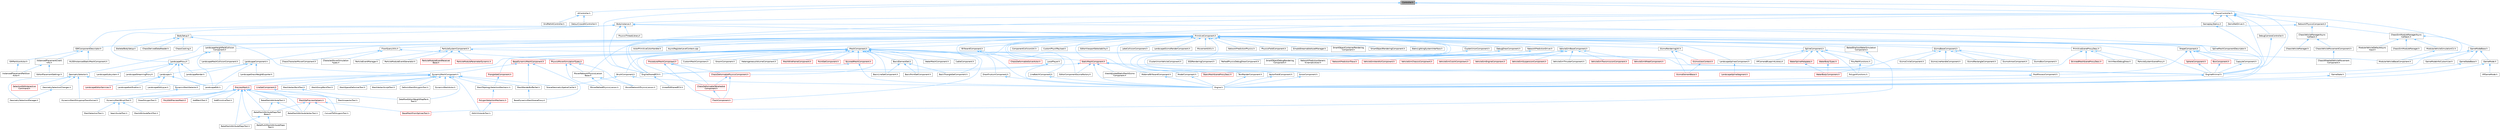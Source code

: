 digraph "Controller.h"
{
 // INTERACTIVE_SVG=YES
 // LATEX_PDF_SIZE
  bgcolor="transparent";
  edge [fontname=Helvetica,fontsize=10,labelfontname=Helvetica,labelfontsize=10];
  node [fontname=Helvetica,fontsize=10,shape=box,height=0.2,width=0.4];
  Node1 [id="Node000001",label="Controller.h",height=0.2,width=0.4,color="gray40", fillcolor="grey60", style="filled", fontcolor="black",tooltip=" "];
  Node1 -> Node2 [id="edge1_Node000001_Node000002",dir="back",color="steelblue1",style="solid",tooltip=" "];
  Node2 [id="Node000002",label="AIController.h",height=0.2,width=0.4,color="grey40", fillcolor="white", style="filled",URL="$d7/dd8/AIController_8h.html",tooltip=" "];
  Node2 -> Node3 [id="edge2_Node000002_Node000003",dir="back",color="steelblue1",style="solid",tooltip=" "];
  Node3 [id="Node000003",label="DetourCrowdAIController.h",height=0.2,width=0.4,color="grey40", fillcolor="white", style="filled",URL="$d0/d1e/DetourCrowdAIController_8h.html",tooltip=" "];
  Node2 -> Node4 [id="edge3_Node000002_Node000004",dir="back",color="steelblue1",style="solid",tooltip=" "];
  Node4 [id="Node000004",label="GridPathAIController.h",height=0.2,width=0.4,color="grey40", fillcolor="white", style="filled",URL="$d9/daa/GridPathAIController_8h.html",tooltip=" "];
  Node1 -> Node5 [id="edge4_Node000001_Node000005",dir="back",color="steelblue1",style="solid",tooltip=" "];
  Node5 [id="Node000005",label="EngineMinimal.h",height=0.2,width=0.4,color="grey40", fillcolor="white", style="filled",URL="$d0/d2c/EngineMinimal_8h.html",tooltip=" "];
  Node5 -> Node6 [id="edge5_Node000005_Node000006",dir="back",color="steelblue1",style="solid",tooltip=" "];
  Node6 [id="Node000006",label="Engine.h",height=0.2,width=0.4,color="grey40", fillcolor="white", style="filled",URL="$d1/d34/Public_2Engine_8h.html",tooltip=" "];
  Node1 -> Node7 [id="edge6_Node000001_Node000007",dir="back",color="steelblue1",style="solid",tooltip=" "];
  Node7 [id="Node000007",label="EngineSharedPCH.h",height=0.2,width=0.4,color="grey40", fillcolor="white", style="filled",URL="$dc/dbb/EngineSharedPCH_8h.html",tooltip=" "];
  Node7 -> Node8 [id="edge7_Node000007_Node000008",dir="back",color="steelblue1",style="solid",tooltip=" "];
  Node8 [id="Node000008",label="UnrealEdSharedPCH.h",height=0.2,width=0.4,color="grey40", fillcolor="white", style="filled",URL="$d1/de6/UnrealEdSharedPCH_8h.html",tooltip=" "];
  Node1 -> Node9 [id="edge8_Node000001_Node000009",dir="back",color="steelblue1",style="solid",tooltip=" "];
  Node9 [id="Node000009",label="PlayerController.h",height=0.2,width=0.4,color="grey40", fillcolor="white", style="filled",URL="$db/db4/PlayerController_8h.html",tooltip=" "];
  Node9 -> Node10 [id="edge9_Node000009_Node000010",dir="back",color="steelblue1",style="solid",tooltip=" "];
  Node10 [id="Node000010",label="BodyInstance.h",height=0.2,width=0.4,color="grey40", fillcolor="white", style="filled",URL="$d3/d42/BodyInstance_8h.html",tooltip=" "];
  Node10 -> Node11 [id="edge10_Node000010_Node000011",dir="back",color="steelblue1",style="solid",tooltip=" "];
  Node11 [id="Node000011",label="BodySetup.h",height=0.2,width=0.4,color="grey40", fillcolor="white", style="filled",URL="$d8/d7b/BodySetup_8h.html",tooltip=" "];
  Node11 -> Node12 [id="edge11_Node000011_Node000012",dir="back",color="steelblue1",style="solid",tooltip=" "];
  Node12 [id="Node000012",label="ChaosCooking.h",height=0.2,width=0.4,color="grey40", fillcolor="white", style="filled",URL="$de/d88/ChaosCooking_8h.html",tooltip=" "];
  Node11 -> Node13 [id="edge12_Node000011_Node000013",dir="back",color="steelblue1",style="solid",tooltip=" "];
  Node13 [id="Node000013",label="ChaosDerivedDataReader.h",height=0.2,width=0.4,color="grey40", fillcolor="white", style="filled",URL="$de/d70/ChaosDerivedDataReader_8h.html",tooltip=" "];
  Node11 -> Node14 [id="edge13_Node000011_Node000014",dir="back",color="steelblue1",style="solid",tooltip=" "];
  Node14 [id="Node000014",label="DynamicMeshComponent.h",height=0.2,width=0.4,color="grey40", fillcolor="white", style="filled",URL="$d8/d66/DynamicMeshComponent_8h.html",tooltip=" "];
  Node14 -> Node15 [id="edge14_Node000014_Node000015",dir="back",color="steelblue1",style="solid",tooltip=" "];
  Node15 [id="Node000015",label="DataflowEditorWeightMapPaint\lTool.h",height=0.2,width=0.4,color="grey40", fillcolor="white", style="filled",URL="$db/d46/DataflowEditorWeightMapPaintTool_8h.html",tooltip=" "];
  Node14 -> Node16 [id="edge15_Node000014_Node000016",dir="back",color="steelblue1",style="solid",tooltip=" "];
  Node16 [id="Node000016",label="DeformMeshPolygonsTool.h",height=0.2,width=0.4,color="grey40", fillcolor="white", style="filled",URL="$db/d72/DeformMeshPolygonsTool_8h.html",tooltip=" "];
  Node14 -> Node17 [id="edge16_Node000014_Node000017",dir="back",color="steelblue1",style="solid",tooltip=" "];
  Node17 [id="Node000017",label="DynamicMeshActor.h",height=0.2,width=0.4,color="grey40", fillcolor="white", style="filled",URL="$d1/d71/DynamicMeshActor_8h.html",tooltip=" "];
  Node14 -> Node18 [id="edge17_Node000014_Node000018",dir="back",color="steelblue1",style="solid",tooltip=" "];
  Node18 [id="Node000018",label="DynamicMeshBrushTool.h",height=0.2,width=0.4,color="grey40", fillcolor="white", style="filled",URL="$da/d04/DynamicMeshBrushTool_8h.html",tooltip=" "];
  Node18 -> Node19 [id="edge18_Node000018_Node000019",dir="back",color="steelblue1",style="solid",tooltip=" "];
  Node19 [id="Node000019",label="MeshAttributePaintTool.h",height=0.2,width=0.4,color="grey40", fillcolor="white", style="filled",URL="$d3/d29/MeshAttributePaintTool_8h.html",tooltip=" "];
  Node18 -> Node20 [id="edge19_Node000018_Node000020",dir="back",color="steelblue1",style="solid",tooltip=" "];
  Node20 [id="Node000020",label="MeshSelectionTool.h",height=0.2,width=0.4,color="grey40", fillcolor="white", style="filled",URL="$d8/d80/MeshSelectionTool_8h.html",tooltip=" "];
  Node18 -> Node21 [id="edge20_Node000018_Node000021",dir="back",color="steelblue1",style="solid",tooltip=" "];
  Node21 [id="Node000021",label="SeamSculptTool.h",height=0.2,width=0.4,color="grey40", fillcolor="white", style="filled",URL="$d1/d31/SeamSculptTool_8h.html",tooltip=" "];
  Node14 -> Node22 [id="edge21_Node000014_Node000022",dir="back",color="steelblue1",style="solid",tooltip=" "];
  Node22 [id="Node000022",label="DynamicMeshSelector.h",height=0.2,width=0.4,color="grey40", fillcolor="white", style="filled",URL="$dc/d01/DynamicMeshSelector_8h.html",tooltip=" "];
  Node22 -> Node23 [id="edge22_Node000022_Node000023",dir="back",color="steelblue1",style="solid",tooltip=" "];
  Node23 [id="Node000023",label="DynamicMeshPolygroupTransformer.h",height=0.2,width=0.4,color="grey40", fillcolor="white", style="filled",URL="$dc/db2/DynamicMeshPolygroupTransformer_8h.html",tooltip=" "];
  Node14 -> Node24 [id="edge23_Node000014_Node000024",dir="back",color="steelblue1",style="solid",tooltip=" "];
  Node24 [id="Node000024",label="EditUVIslandsTool.h",height=0.2,width=0.4,color="grey40", fillcolor="white", style="filled",URL="$d0/de4/EditUVIslandsTool_8h.html",tooltip=" "];
  Node14 -> Node25 [id="edge24_Node000014_Node000025",dir="back",color="steelblue1",style="solid",tooltip=" "];
  Node25 [id="Node000025",label="MeshGroupPaintTool.h",height=0.2,width=0.4,color="grey40", fillcolor="white", style="filled",URL="$dd/d04/MeshGroupPaintTool_8h.html",tooltip=" "];
  Node14 -> Node26 [id="edge25_Node000014_Node000026",dir="back",color="steelblue1",style="solid",tooltip=" "];
  Node26 [id="Node000026",label="MeshRenderBufferSet.h",height=0.2,width=0.4,color="grey40", fillcolor="white", style="filled",URL="$de/dc2/MeshRenderBufferSet_8h.html",tooltip=" "];
  Node26 -> Node27 [id="edge26_Node000026_Node000027",dir="back",color="steelblue1",style="solid",tooltip=" "];
  Node27 [id="Node000027",label="BaseDynamicMeshSceneProxy.h",height=0.2,width=0.4,color="grey40", fillcolor="white", style="filled",URL="$d2/dee/BaseDynamicMeshSceneProxy_8h.html",tooltip=" "];
  Node14 -> Node28 [id="edge27_Node000014_Node000028",dir="back",color="steelblue1",style="solid",tooltip=" "];
  Node28 [id="Node000028",label="MeshSpaceDeformerTool.h",height=0.2,width=0.4,color="grey40", fillcolor="white", style="filled",URL="$d7/dc8/MeshSpaceDeformerTool_8h.html",tooltip=" "];
  Node14 -> Node29 [id="edge28_Node000014_Node000029",dir="back",color="steelblue1",style="solid",tooltip=" "];
  Node29 [id="Node000029",label="MeshTopologySelectionMechanic.h",height=0.2,width=0.4,color="grey40", fillcolor="white", style="filled",URL="$d5/d15/MeshTopologySelectionMechanic_8h.html",tooltip=" "];
  Node29 -> Node30 [id="edge29_Node000029_Node000030",dir="back",color="steelblue1",style="solid",tooltip=" "];
  Node30 [id="Node000030",label="PolygonSelectionMechanic.h",height=0.2,width=0.4,color="red", fillcolor="#FFF0F0", style="filled",URL="$da/dff/PolygonSelectionMechanic_8h.html",tooltip=" "];
  Node30 -> Node24 [id="edge30_Node000030_Node000024",dir="back",color="steelblue1",style="solid",tooltip=" "];
  Node14 -> Node32 [id="edge31_Node000014_Node000032",dir="back",color="steelblue1",style="solid",tooltip=" "];
  Node32 [id="Node000032",label="MeshVertexPaintTool.h",height=0.2,width=0.4,color="grey40", fillcolor="white", style="filled",URL="$db/d74/MeshVertexPaintTool_8h.html",tooltip=" "];
  Node32 -> Node15 [id="edge32_Node000032_Node000015",dir="back",color="steelblue1",style="solid",tooltip=" "];
  Node14 -> Node33 [id="edge33_Node000014_Node000033",dir="back",color="steelblue1",style="solid",tooltip=" "];
  Node33 [id="Node000033",label="MeshVertexSculptTool.h",height=0.2,width=0.4,color="grey40", fillcolor="white", style="filled",URL="$dc/da6/MeshVertexSculptTool_8h.html",tooltip=" "];
  Node14 -> Node34 [id="edge34_Node000014_Node000034",dir="back",color="steelblue1",style="solid",tooltip=" "];
  Node34 [id="Node000034",label="PreviewMesh.h",height=0.2,width=0.4,color="red", fillcolor="#FFF0F0", style="filled",URL="$d6/d30/PreviewMesh_8h.html",tooltip=" "];
  Node34 -> Node35 [id="edge35_Node000034_Node000035",dir="back",color="steelblue1",style="solid",tooltip=" "];
  Node35 [id="Node000035",label="AddPatchTool.h",height=0.2,width=0.4,color="grey40", fillcolor="white", style="filled",URL="$d5/deb/AddPatchTool_8h.html",tooltip=" "];
  Node34 -> Node36 [id="edge36_Node000034_Node000036",dir="back",color="steelblue1",style="solid",tooltip=" "];
  Node36 [id="Node000036",label="AddPrimitiveTool.h",height=0.2,width=0.4,color="grey40", fillcolor="white", style="filled",URL="$d5/dbf/AddPrimitiveTool_8h.html",tooltip=" "];
  Node34 -> Node37 [id="edge37_Node000034_Node000037",dir="back",color="steelblue1",style="solid",tooltip=" "];
  Node37 [id="Node000037",label="BakeMeshAttributeMapsTool.h",height=0.2,width=0.4,color="grey40", fillcolor="white", style="filled",URL="$d8/d14/BakeMeshAttributeMapsTool_8h.html",tooltip=" "];
  Node34 -> Node38 [id="edge38_Node000034_Node000038",dir="back",color="steelblue1",style="solid",tooltip=" "];
  Node38 [id="Node000038",label="BakeMeshAttributeMapsTool\lBase.h",height=0.2,width=0.4,color="grey40", fillcolor="white", style="filled",URL="$dc/d68/BakeMeshAttributeMapsToolBase_8h.html",tooltip=" "];
  Node38 -> Node37 [id="edge39_Node000038_Node000037",dir="back",color="steelblue1",style="solid",tooltip=" "];
  Node38 -> Node39 [id="edge40_Node000038_Node000039",dir="back",color="steelblue1",style="solid",tooltip=" "];
  Node39 [id="Node000039",label="BakeMultiMeshAttributeMaps\lTool.h",height=0.2,width=0.4,color="grey40", fillcolor="white", style="filled",URL="$d7/d65/BakeMultiMeshAttributeMapsTool_8h.html",tooltip=" "];
  Node34 -> Node40 [id="edge41_Node000034_Node000040",dir="back",color="steelblue1",style="solid",tooltip=" "];
  Node40 [id="Node000040",label="BakeMeshAttributeTool.h",height=0.2,width=0.4,color="grey40", fillcolor="white", style="filled",URL="$d0/d82/BakeMeshAttributeTool_8h.html",tooltip=" "];
  Node40 -> Node38 [id="edge42_Node000040_Node000038",dir="back",color="steelblue1",style="solid",tooltip=" "];
  Node40 -> Node41 [id="edge43_Node000040_Node000041",dir="back",color="steelblue1",style="solid",tooltip=" "];
  Node41 [id="Node000041",label="BakeMeshAttributeVertexTool.h",height=0.2,width=0.4,color="grey40", fillcolor="white", style="filled",URL="$d6/d76/BakeMeshAttributeVertexTool_8h.html",tooltip=" "];
  Node34 -> Node41 [id="edge44_Node000034_Node000041",dir="back",color="steelblue1",style="solid",tooltip=" "];
  Node34 -> Node39 [id="edge45_Node000034_Node000039",dir="back",color="steelblue1",style="solid",tooltip=" "];
  Node34 -> Node42 [id="edge46_Node000034_Node000042",dir="back",color="steelblue1",style="solid",tooltip=" "];
  Node42 [id="Node000042",label="ConvertToPolygonsTool.h",height=0.2,width=0.4,color="grey40", fillcolor="white", style="filled",URL="$d7/d5a/ConvertToPolygonsTool_8h.html",tooltip=" "];
  Node34 -> Node43 [id="edge47_Node000034_Node000043",dir="back",color="steelblue1",style="solid",tooltip=" "];
  Node43 [id="Node000043",label="DrawPolygonTool.h",height=0.2,width=0.4,color="grey40", fillcolor="white", style="filled",URL="$d0/d15/DrawPolygonTool_8h.html",tooltip=" "];
  Node34 -> Node18 [id="edge48_Node000034_Node000018",dir="back",color="steelblue1",style="solid",tooltip=" "];
  Node34 -> Node44 [id="edge49_Node000034_Node000044",dir="back",color="steelblue1",style="solid",tooltip=" "];
  Node44 [id="Node000044",label="MeshInspectorTool.h",height=0.2,width=0.4,color="grey40", fillcolor="white", style="filled",URL="$de/da1/MeshInspectorTool_8h.html",tooltip=" "];
  Node34 -> Node45 [id="edge50_Node000034_Node000045",dir="back",color="steelblue1",style="solid",tooltip=" "];
  Node45 [id="Node000045",label="MeshOpPreviewHelpers.h",height=0.2,width=0.4,color="red", fillcolor="#FFF0F0", style="filled",URL="$de/d33/MeshOpPreviewHelpers_8h.html",tooltip=" "];
  Node45 -> Node38 [id="edge51_Node000045_Node000038",dir="back",color="steelblue1",style="solid",tooltip=" "];
  Node45 -> Node41 [id="edge52_Node000045_Node000041",dir="back",color="steelblue1",style="solid",tooltip=" "];
  Node45 -> Node56 [id="edge53_Node000045_Node000056",dir="back",color="steelblue1",style="solid",tooltip=" "];
  Node56 [id="Node000056",label="BaseMeshFromSplinesTool.h",height=0.2,width=0.4,color="red", fillcolor="#FFF0F0", style="filled",URL="$da/d31/BaseMeshFromSplinesTool_8h.html",tooltip=" "];
  Node45 -> Node42 [id="edge54_Node000045_Node000042",dir="back",color="steelblue1",style="solid",tooltip=" "];
  Node34 -> Node80 [id="edge55_Node000034_Node000080",dir="back",color="steelblue1",style="solid",tooltip=" "];
  Node80 [id="Node000080",label="PolyEditPreviewMesh.h",height=0.2,width=0.4,color="red", fillcolor="#FFF0F0", style="filled",URL="$d2/de8/PolyEditPreviewMesh_8h.html",tooltip=" "];
  Node14 -> Node86 [id="edge56_Node000014_Node000086",dir="back",color="steelblue1",style="solid",tooltip=" "];
  Node86 [id="Node000086",label="SceneGeometrySpatialCache.h",height=0.2,width=0.4,color="grey40", fillcolor="white", style="filled",URL="$d6/d6f/SceneGeometrySpatialCache_8h.html",tooltip=" "];
  Node11 -> Node87 [id="edge57_Node000011_Node000087",dir="back",color="steelblue1",style="solid",tooltip=" "];
  Node87 [id="Node000087",label="SkeletalBodySetup.h",height=0.2,width=0.4,color="grey40", fillcolor="white", style="filled",URL="$dc/dbc/SkeletalBodySetup_8h.html",tooltip=" "];
  Node10 -> Node7 [id="edge58_Node000010_Node000007",dir="back",color="steelblue1",style="solid",tooltip=" "];
  Node10 -> Node88 [id="edge59_Node000010_Node000088",dir="back",color="steelblue1",style="solid",tooltip=" "];
  Node88 [id="Node000088",label="ISMComponentDescriptor.h",height=0.2,width=0.4,color="grey40", fillcolor="white", style="filled",URL="$dd/d82/ISMComponentDescriptor_8h.html",tooltip=" "];
  Node88 -> Node89 [id="edge60_Node000088_Node000089",dir="back",color="steelblue1",style="solid",tooltip=" "];
  Node89 [id="Node000089",label="HLODInstancedStaticMeshComponent.h",height=0.2,width=0.4,color="grey40", fillcolor="white", style="filled",URL="$dd/d88/HLODInstancedStaticMeshComponent_8h.html",tooltip=" "];
  Node88 -> Node90 [id="edge61_Node000088_Node000090",dir="back",color="steelblue1",style="solid",tooltip=" "];
  Node90 [id="Node000090",label="ISMPartitionActor.h",height=0.2,width=0.4,color="grey40", fillcolor="white", style="filled",URL="$d8/dac/ISMPartitionActor_8h.html",tooltip=" "];
  Node90 -> Node91 [id="edge62_Node000090_Node000091",dir="back",color="steelblue1",style="solid",tooltip=" "];
  Node91 [id="Node000091",label="InstancedPlacementPartition\lActor.h",height=0.2,width=0.4,color="grey40", fillcolor="white", style="filled",URL="$dd/d43/InstancedPlacementPartitionActor_8h.html",tooltip=" "];
  Node88 -> Node92 [id="edge63_Node000088_Node000092",dir="back",color="steelblue1",style="solid",tooltip=" "];
  Node92 [id="Node000092",label="InstancedPlacementClient\lInfo.h",height=0.2,width=0.4,color="grey40", fillcolor="white", style="filled",URL="$d0/d12/InstancedPlacementClientInfo_8h.html",tooltip=" "];
  Node92 -> Node93 [id="edge64_Node000092_Node000093",dir="back",color="steelblue1",style="solid",tooltip=" "];
  Node93 [id="Node000093",label="EditorPlacementSettings.h",height=0.2,width=0.4,color="grey40", fillcolor="white", style="filled",URL="$dd/daf/EditorPlacementSettings_8h.html",tooltip=" "];
  Node92 -> Node91 [id="edge65_Node000092_Node000091",dir="back",color="steelblue1",style="solid",tooltip=" "];
  Node10 -> Node94 [id="edge66_Node000010_Node000094",dir="back",color="steelblue1",style="solid",tooltip=" "];
  Node94 [id="Node000094",label="LandscapeProxy.h",height=0.2,width=0.4,color="grey40", fillcolor="white", style="filled",URL="$db/dae/LandscapeProxy_8h.html",tooltip=" "];
  Node94 -> Node95 [id="edge67_Node000094_Node000095",dir="back",color="steelblue1",style="solid",tooltip=" "];
  Node95 [id="Node000095",label="Landscape.h",height=0.2,width=0.4,color="grey40", fillcolor="white", style="filled",URL="$d5/dd6/Landscape_8h.html",tooltip=" "];
  Node95 -> Node96 [id="edge68_Node000095_Node000096",dir="back",color="steelblue1",style="solid",tooltip=" "];
  Node96 [id="Node000096",label="LandscapeEdit.h",height=0.2,width=0.4,color="grey40", fillcolor="white", style="filled",URL="$df/d61/LandscapeEdit_8h.html",tooltip=" "];
  Node95 -> Node97 [id="edge69_Node000095_Node000097",dir="back",color="steelblue1",style="solid",tooltip=" "];
  Node97 [id="Node000097",label="LandscapeEditLayer.h",height=0.2,width=0.4,color="grey40", fillcolor="white", style="filled",URL="$d2/d34/LandscapeEditLayer_8h.html",tooltip=" "];
  Node95 -> Node98 [id="edge70_Node000095_Node000098",dir="back",color="steelblue1",style="solid",tooltip=" "];
  Node98 [id="Node000098",label="LandscapeEditorServices.h",height=0.2,width=0.4,color="red", fillcolor="#FFF0F0", style="filled",URL="$d0/de9/LandscapeEditorServices_8h.html",tooltip=" "];
  Node95 -> Node100 [id="edge71_Node000095_Node000100",dir="back",color="steelblue1",style="solid",tooltip=" "];
  Node100 [id="Node000100",label="LandscapeNotification.h",height=0.2,width=0.4,color="grey40", fillcolor="white", style="filled",URL="$d7/de3/LandscapeNotification_8h.html",tooltip=" "];
  Node94 -> Node96 [id="edge72_Node000094_Node000096",dir="back",color="steelblue1",style="solid",tooltip=" "];
  Node94 -> Node101 [id="edge73_Node000094_Node000101",dir="back",color="steelblue1",style="solid",tooltip=" "];
  Node101 [id="Node000101",label="LandscapeRender.h",height=0.2,width=0.4,color="grey40", fillcolor="white", style="filled",URL="$df/d67/LandscapeRender_8h.html",tooltip=" "];
  Node94 -> Node102 [id="edge74_Node000094_Node000102",dir="back",color="steelblue1",style="solid",tooltip=" "];
  Node102 [id="Node000102",label="LandscapeStreamingProxy.h",height=0.2,width=0.4,color="grey40", fillcolor="white", style="filled",URL="$de/d5a/LandscapeStreamingProxy_8h.html",tooltip=" "];
  Node94 -> Node103 [id="edge75_Node000094_Node000103",dir="back",color="steelblue1",style="solid",tooltip=" "];
  Node103 [id="Node000103",label="LandscapeSubsystem.h",height=0.2,width=0.4,color="grey40", fillcolor="white", style="filled",URL="$d7/ddd/LandscapeSubsystem_8h.html",tooltip=" "];
  Node10 -> Node104 [id="edge76_Node000010_Node000104",dir="back",color="steelblue1",style="solid",tooltip=" "];
  Node104 [id="Node000104",label="PhysicsThreadLibrary.h",height=0.2,width=0.4,color="grey40", fillcolor="white", style="filled",URL="$dd/df6/PhysicsThreadLibrary_8h.html",tooltip=" "];
  Node10 -> Node105 [id="edge77_Node000010_Node000105",dir="back",color="steelblue1",style="solid",tooltip=" "];
  Node105 [id="Node000105",label="PrimitiveComponent.h",height=0.2,width=0.4,color="grey40", fillcolor="white", style="filled",URL="$df/d9f/PrimitiveComponent_8h.html",tooltip=" "];
  Node105 -> Node106 [id="edge78_Node000105_Node000106",dir="back",color="steelblue1",style="solid",tooltip=" "];
  Node106 [id="Node000106",label="ActorPrimitiveColorHandler.h",height=0.2,width=0.4,color="grey40", fillcolor="white", style="filled",URL="$d4/d72/ActorPrimitiveColorHandler_8h.html",tooltip=" "];
  Node105 -> Node107 [id="edge79_Node000105_Node000107",dir="back",color="steelblue1",style="solid",tooltip=" "];
  Node107 [id="Node000107",label="ArrowComponent.h",height=0.2,width=0.4,color="grey40", fillcolor="white", style="filled",URL="$db/d35/ArrowComponent_8h.html",tooltip=" "];
  Node107 -> Node6 [id="edge80_Node000107_Node000006",dir="back",color="steelblue1",style="solid",tooltip=" "];
  Node105 -> Node108 [id="edge81_Node000105_Node000108",dir="back",color="steelblue1",style="solid",tooltip=" "];
  Node108 [id="Node000108",label="AsyncRegisterLevelContext.cpp",height=0.2,width=0.4,color="grey40", fillcolor="white", style="filled",URL="$da/df8/AsyncRegisterLevelContext_8cpp.html",tooltip=" "];
  Node105 -> Node109 [id="edge82_Node000105_Node000109",dir="back",color="steelblue1",style="solid",tooltip=" "];
  Node109 [id="Node000109",label="BakedShallowWaterSimulation\lComponent.h",height=0.2,width=0.4,color="grey40", fillcolor="white", style="filled",URL="$d4/dbc/BakedShallowWaterSimulationComponent_8h.html",tooltip=" "];
  Node109 -> Node110 [id="edge83_Node000109_Node000110",dir="back",color="steelblue1",style="solid",tooltip=" "];
  Node110 [id="Node000110",label="WaterBodyComponent.h",height=0.2,width=0.4,color="red", fillcolor="#FFF0F0", style="filled",URL="$db/d59/WaterBodyComponent_8h.html",tooltip=" "];
  Node105 -> Node123 [id="edge84_Node000105_Node000123",dir="back",color="steelblue1",style="solid",tooltip=" "];
  Node123 [id="Node000123",label="BillboardComponent.h",height=0.2,width=0.4,color="grey40", fillcolor="white", style="filled",URL="$db/d72/BillboardComponent_8h.html",tooltip=" "];
  Node123 -> Node124 [id="edge85_Node000123_Node000124",dir="back",color="steelblue1",style="solid",tooltip=" "];
  Node124 [id="Node000124",label="ChaosDeformableSolverActor.h",height=0.2,width=0.4,color="red", fillcolor="#FFF0F0", style="filled",URL="$d2/de9/ChaosDeformableSolverActor_8h.html",tooltip=" "];
  Node123 -> Node6 [id="edge86_Node000123_Node000006",dir="back",color="steelblue1",style="solid",tooltip=" "];
  Node105 -> Node128 [id="edge87_Node000105_Node000128",dir="back",color="steelblue1",style="solid",tooltip=" "];
  Node128 [id="Node000128",label="BrushComponent.h",height=0.2,width=0.4,color="grey40", fillcolor="white", style="filled",URL="$d0/d9c/BrushComponent_8h.html",tooltip=" "];
  Node128 -> Node6 [id="edge88_Node000128_Node000006",dir="back",color="steelblue1",style="solid",tooltip=" "];
  Node128 -> Node86 [id="edge89_Node000128_Node000086",dir="back",color="steelblue1",style="solid",tooltip=" "];
  Node105 -> Node129 [id="edge90_Node000105_Node000129",dir="back",color="steelblue1",style="solid",tooltip=" "];
  Node129 [id="Node000129",label="ClusterUnionComponent.h",height=0.2,width=0.4,color="grey40", fillcolor="white", style="filled",URL="$d0/d16/ClusterUnionComponent_8h.html",tooltip=" "];
  Node129 -> Node130 [id="edge91_Node000129_Node000130",dir="back",color="steelblue1",style="solid",tooltip=" "];
  Node130 [id="Node000130",label="ClusterUnionVehicleComponent.h",height=0.2,width=0.4,color="grey40", fillcolor="white", style="filled",URL="$dd/deb/ClusterUnionVehicleComponent_8h.html",tooltip=" "];
  Node105 -> Node131 [id="edge92_Node000105_Node000131",dir="back",color="steelblue1",style="solid",tooltip=" "];
  Node131 [id="Node000131",label="ComponentCollisionUtil.h",height=0.2,width=0.4,color="grey40", fillcolor="white", style="filled",URL="$d9/d1c/ComponentCollisionUtil_8h.html",tooltip=" "];
  Node105 -> Node132 [id="edge93_Node000105_Node000132",dir="back",color="steelblue1",style="solid",tooltip=" "];
  Node132 [id="Node000132",label="CustomPhysXPayload.h",height=0.2,width=0.4,color="grey40", fillcolor="white", style="filled",URL="$d3/d90/CustomPhysXPayload_8h.html",tooltip=" "];
  Node105 -> Node133 [id="edge94_Node000105_Node000133",dir="back",color="steelblue1",style="solid",tooltip=" "];
  Node133 [id="Node000133",label="DebugDrawComponent.h",height=0.2,width=0.4,color="grey40", fillcolor="white", style="filled",URL="$d9/dae/DebugDrawComponent_8h.html",tooltip=" "];
  Node133 -> Node134 [id="edge95_Node000133_Node000134",dir="back",color="steelblue1",style="solid",tooltip=" "];
  Node134 [id="Node000134",label="EQSRenderingComponent.h",height=0.2,width=0.4,color="grey40", fillcolor="white", style="filled",URL="$df/d63/EQSRenderingComponent_8h.html",tooltip=" "];
  Node133 -> Node135 [id="edge96_Node000133_Node000135",dir="back",color="steelblue1",style="solid",tooltip=" "];
  Node135 [id="Node000135",label="PathedPhysicsDebugDrawComponent.h",height=0.2,width=0.4,color="grey40", fillcolor="white", style="filled",URL="$d9/dd8/PathedPhysicsDebugDrawComponent_8h.html",tooltip=" "];
  Node133 -> Node136 [id="edge97_Node000133_Node000136",dir="back",color="steelblue1",style="solid",tooltip=" "];
  Node136 [id="Node000136",label="SmartObjectDebugRendering\lComponent.h",height=0.2,width=0.4,color="grey40", fillcolor="white", style="filled",URL="$d2/db9/SmartObjectDebugRenderingComponent_8h.html",tooltip=" "];
  Node105 -> Node137 [id="edge98_Node000105_Node000137",dir="back",color="steelblue1",style="solid",tooltip=" "];
  Node137 [id="Node000137",label="DrawFrustumComponent.h",height=0.2,width=0.4,color="grey40", fillcolor="white", style="filled",URL="$db/d24/DrawFrustumComponent_8h.html",tooltip=" "];
  Node137 -> Node6 [id="edge99_Node000137_Node000006",dir="back",color="steelblue1",style="solid",tooltip=" "];
  Node105 -> Node138 [id="edge100_Node000105_Node000138",dir="back",color="steelblue1",style="solid",tooltip=" "];
  Node138 [id="Node000138",label="EditorComponentSourceFactory.h",height=0.2,width=0.4,color="grey40", fillcolor="white", style="filled",URL="$d4/d35/EditorComponentSourceFactory_8h.html",tooltip=" "];
  Node105 -> Node139 [id="edge101_Node000105_Node000139",dir="back",color="steelblue1",style="solid",tooltip=" "];
  Node139 [id="Node000139",label="EditorViewportSelectability.h",height=0.2,width=0.4,color="grey40", fillcolor="white", style="filled",URL="$d0/da6/EditorViewportSelectability_8h.html",tooltip=" "];
  Node105 -> Node5 [id="edge102_Node000105_Node000005",dir="back",color="steelblue1",style="solid",tooltip=" "];
  Node105 -> Node7 [id="edge103_Node000105_Node000007",dir="back",color="steelblue1",style="solid",tooltip=" "];
  Node105 -> Node140 [id="edge104_Node000105_Node000140",dir="back",color="steelblue1",style="solid",tooltip=" "];
  Node140 [id="Node000140",label="FloorQueryUtils.h",height=0.2,width=0.4,color="grey40", fillcolor="white", style="filled",URL="$df/d2a/FloorQueryUtils_8h.html",tooltip=" "];
  Node140 -> Node141 [id="edge105_Node000140_Node000141",dir="back",color="steelblue1",style="solid",tooltip=" "];
  Node141 [id="Node000141",label="ChaosCharacterMoverComponent.h",height=0.2,width=0.4,color="grey40", fillcolor="white", style="filled",URL="$d5/dd2/ChaosCharacterMoverComponent_8h.html",tooltip=" "];
  Node140 -> Node142 [id="edge106_Node000140_Node000142",dir="back",color="steelblue1",style="solid",tooltip=" "];
  Node142 [id="Node000142",label="CharacterMoverSimulation\lTypes.h",height=0.2,width=0.4,color="grey40", fillcolor="white", style="filled",URL="$df/dcc/CharacterMoverSimulationTypes_8h.html",tooltip=" "];
  Node140 -> Node143 [id="edge107_Node000140_Node000143",dir="back",color="steelblue1",style="solid",tooltip=" "];
  Node143 [id="Node000143",label="PhysicsMoverSimulationTypes.h",height=0.2,width=0.4,color="red", fillcolor="#FFF0F0", style="filled",URL="$d1/d2f/PhysicsMoverSimulationTypes_8h.html",tooltip=" "];
  Node143 -> Node144 [id="edge108_Node000143_Node000144",dir="back",color="steelblue1",style="solid",tooltip=" "];
  Node144 [id="Node000144",label="MoverNetworkPhysicsLiaison.h",height=0.2,width=0.4,color="grey40", fillcolor="white", style="filled",URL="$d7/d6a/MoverNetworkPhysicsLiaison_8h.html",tooltip=" "];
  Node143 -> Node145 [id="edge109_Node000143_Node000145",dir="back",color="steelblue1",style="solid",tooltip=" "];
  Node145 [id="Node000145",label="MoverNetworkPhysicsLiaison\lBase.h",height=0.2,width=0.4,color="grey40", fillcolor="white", style="filled",URL="$d6/d54/MoverNetworkPhysicsLiaisonBase_8h.html",tooltip=" "];
  Node145 -> Node144 [id="edge110_Node000145_Node000144",dir="back",color="steelblue1",style="solid",tooltip=" "];
  Node145 -> Node146 [id="edge111_Node000145_Node000146",dir="back",color="steelblue1",style="solid",tooltip=" "];
  Node146 [id="Node000146",label="MoverPathedPhysicsLiaison.h",height=0.2,width=0.4,color="grey40", fillcolor="white", style="filled",URL="$d8/d2d/MoverPathedPhysicsLiaison_8h.html",tooltip=" "];
  Node143 -> Node146 [id="edge112_Node000143_Node000146",dir="back",color="steelblue1",style="solid",tooltip=" "];
  Node105 -> Node153 [id="edge113_Node000105_Node000153",dir="back",color="steelblue1",style="solid",tooltip=" "];
  Node153 [id="Node000153",label="GeometrySelector.h",height=0.2,width=0.4,color="grey40", fillcolor="white", style="filled",URL="$d5/d67/GeometrySelector_8h.html",tooltip=" "];
  Node153 -> Node23 [id="edge114_Node000153_Node000023",dir="back",color="steelblue1",style="solid",tooltip=" "];
  Node153 -> Node22 [id="edge115_Node000153_Node000022",dir="back",color="steelblue1",style="solid",tooltip=" "];
  Node153 -> Node154 [id="edge116_Node000153_Node000154",dir="back",color="steelblue1",style="solid",tooltip=" "];
  Node154 [id="Node000154",label="GeometrySelectionChanges.h",height=0.2,width=0.4,color="grey40", fillcolor="white", style="filled",URL="$d2/d21/GeometrySelectionChanges_8h.html",tooltip=" "];
  Node154 -> Node155 [id="edge117_Node000154_Node000155",dir="back",color="steelblue1",style="solid",tooltip=" "];
  Node155 [id="Node000155",label="GeometrySelectionManager.h",height=0.2,width=0.4,color="grey40", fillcolor="white", style="filled",URL="$d9/d43/GeometrySelectionManager_8h.html",tooltip=" "];
  Node153 -> Node155 [id="edge118_Node000153_Node000155",dir="back",color="steelblue1",style="solid",tooltip=" "];
  Node153 -> Node156 [id="edge119_Node000153_Node000156",dir="back",color="steelblue1",style="solid",tooltip=" "];
  Node156 [id="Node000156",label="SelectionEditInteractive\lCommand.h",height=0.2,width=0.4,color="red", fillcolor="#FFF0F0", style="filled",URL="$d8/db5/SelectionEditInteractiveCommand_8h.html",tooltip=" "];
  Node105 -> Node161 [id="edge120_Node000105_Node000161",dir="back",color="steelblue1",style="solid",tooltip=" "];
  Node161 [id="Node000161",label="GizmoBaseComponent.h",height=0.2,width=0.4,color="grey40", fillcolor="white", style="filled",URL="$db/dfd/GizmoBaseComponent_8h.html",tooltip=" "];
  Node161 -> Node162 [id="edge121_Node000161_Node000162",dir="back",color="steelblue1",style="solid",tooltip=" "];
  Node162 [id="Node000162",label="GizmoArrowComponent.h",height=0.2,width=0.4,color="grey40", fillcolor="white", style="filled",URL="$d9/df9/GizmoArrowComponent_8h.html",tooltip=" "];
  Node161 -> Node163 [id="edge122_Node000161_Node000163",dir="back",color="steelblue1",style="solid",tooltip=" "];
  Node163 [id="Node000163",label="GizmoBoxComponent.h",height=0.2,width=0.4,color="grey40", fillcolor="white", style="filled",URL="$d4/d84/GizmoBoxComponent_8h.html",tooltip=" "];
  Node161 -> Node164 [id="edge123_Node000161_Node000164",dir="back",color="steelblue1",style="solid",tooltip=" "];
  Node164 [id="Node000164",label="GizmoCircleComponent.h",height=0.2,width=0.4,color="grey40", fillcolor="white", style="filled",URL="$d3/d78/GizmoCircleComponent_8h.html",tooltip=" "];
  Node161 -> Node165 [id="edge124_Node000161_Node000165",dir="back",color="steelblue1",style="solid",tooltip=" "];
  Node165 [id="Node000165",label="GizmoLineHandleComponent.h",height=0.2,width=0.4,color="grey40", fillcolor="white", style="filled",URL="$d3/d98/GizmoLineHandleComponent_8h.html",tooltip=" "];
  Node161 -> Node166 [id="edge125_Node000161_Node000166",dir="back",color="steelblue1",style="solid",tooltip=" "];
  Node166 [id="Node000166",label="GizmoRectangleComponent.h",height=0.2,width=0.4,color="grey40", fillcolor="white", style="filled",URL="$d9/ded/GizmoRectangleComponent_8h.html",tooltip=" "];
  Node161 -> Node167 [id="edge126_Node000161_Node000167",dir="back",color="steelblue1",style="solid",tooltip=" "];
  Node167 [id="Node000167",label="ViewAdjustedStaticMeshGizmo\lComponent.h",height=0.2,width=0.4,color="grey40", fillcolor="white", style="filled",URL="$d3/d99/ViewAdjustedStaticMeshGizmoComponent_8h.html",tooltip=" "];
  Node105 -> Node168 [id="edge127_Node000105_Node000168",dir="back",color="steelblue1",style="solid",tooltip=" "];
  Node168 [id="Node000168",label="GizmoRenderingUtil.h",height=0.2,width=0.4,color="grey40", fillcolor="white", style="filled",URL="$d0/d40/GizmoRenderingUtil_8h.html",tooltip=" "];
  Node168 -> Node169 [id="edge128_Node000168_Node000169",dir="back",color="steelblue1",style="solid",tooltip=" "];
  Node169 [id="Node000169",label="GizmoElementBase.h",height=0.2,width=0.4,color="red", fillcolor="#FFF0F0", style="filled",URL="$d5/d19/GizmoElementBase_8h.html",tooltip=" "];
  Node168 -> Node185 [id="edge129_Node000168_Node000185",dir="back",color="steelblue1",style="solid",tooltip=" "];
  Node185 [id="Node000185",label="GizmoViewContext.h",height=0.2,width=0.4,color="red", fillcolor="#FFF0F0", style="filled",URL="$dd/d1a/GizmoViewContext_8h.html",tooltip=" "];
  Node185 -> Node169 [id="edge130_Node000185_Node000169",dir="back",color="steelblue1",style="solid",tooltip=" "];
  Node105 -> Node88 [id="edge131_Node000105_Node000088",dir="back",color="steelblue1",style="solid",tooltip=" "];
  Node105 -> Node187 [id="edge132_Node000105_Node000187",dir="back",color="steelblue1",style="solid",tooltip=" "];
  Node187 [id="Node000187",label="LakeCollisionComponent.h",height=0.2,width=0.4,color="grey40", fillcolor="white", style="filled",URL="$d6/d05/LakeCollisionComponent_8h.html",tooltip=" "];
  Node105 -> Node188 [id="edge133_Node000105_Node000188",dir="back",color="steelblue1",style="solid",tooltip=" "];
  Node188 [id="Node000188",label="LandscapeComponent.h",height=0.2,width=0.4,color="grey40", fillcolor="white", style="filled",URL="$d4/dba/LandscapeComponent_8h.html",tooltip=" "];
  Node188 -> Node95 [id="edge134_Node000188_Node000095",dir="back",color="steelblue1",style="solid",tooltip=" "];
  Node188 -> Node96 [id="edge135_Node000188_Node000096",dir="back",color="steelblue1",style="solid",tooltip=" "];
  Node188 -> Node189 [id="edge136_Node000188_Node000189",dir="back",color="steelblue1",style="solid",tooltip=" "];
  Node189 [id="Node000189",label="LandscapeGrassWeightExporter.h",height=0.2,width=0.4,color="grey40", fillcolor="white", style="filled",URL="$de/d64/LandscapeGrassWeightExporter_8h.html",tooltip=" "];
  Node188 -> Node101 [id="edge137_Node000188_Node000101",dir="back",color="steelblue1",style="solid",tooltip=" "];
  Node105 -> Node190 [id="edge138_Node000105_Node000190",dir="back",color="steelblue1",style="solid",tooltip=" "];
  Node190 [id="Node000190",label="LandscapeGizmoRenderComponent.h",height=0.2,width=0.4,color="grey40", fillcolor="white", style="filled",URL="$d0/d84/LandscapeGizmoRenderComponent_8h.html",tooltip=" "];
  Node105 -> Node191 [id="edge139_Node000105_Node000191",dir="back",color="steelblue1",style="solid",tooltip=" "];
  Node191 [id="Node000191",label="LandscapeHeightfieldCollision\lComponent.h",height=0.2,width=0.4,color="grey40", fillcolor="white", style="filled",URL="$d2/d06/LandscapeHeightfieldCollisionComponent_8h.html",tooltip=" "];
  Node191 -> Node96 [id="edge140_Node000191_Node000096",dir="back",color="steelblue1",style="solid",tooltip=" "];
  Node191 -> Node192 [id="edge141_Node000191_Node000192",dir="back",color="steelblue1",style="solid",tooltip=" "];
  Node192 [id="Node000192",label="LandscapeMeshCollisionComponent.h",height=0.2,width=0.4,color="grey40", fillcolor="white", style="filled",URL="$d0/dab/LandscapeMeshCollisionComponent_8h.html",tooltip=" "];
  Node191 -> Node94 [id="edge142_Node000191_Node000094",dir="back",color="steelblue1",style="solid",tooltip=" "];
  Node105 -> Node193 [id="edge143_Node000105_Node000193",dir="back",color="steelblue1",style="solid",tooltip=" "];
  Node193 [id="Node000193",label="LandscapeSplinesComponent.h",height=0.2,width=0.4,color="grey40", fillcolor="white", style="filled",URL="$d4/d7e/LandscapeSplinesComponent_8h.html",tooltip=" "];
  Node193 -> Node194 [id="edge144_Node000193_Node000194",dir="back",color="steelblue1",style="solid",tooltip=" "];
  Node194 [id="Node000194",label="LandscapeSplineSegment.h",height=0.2,width=0.4,color="red", fillcolor="#FFF0F0", style="filled",URL="$d4/d8d/LandscapeSplineSegment_8h.html",tooltip=" "];
  Node105 -> Node196 [id="edge145_Node000105_Node000196",dir="back",color="steelblue1",style="solid",tooltip=" "];
  Node196 [id="Node000196",label="LineBatchComponent.h",height=0.2,width=0.4,color="grey40", fillcolor="white", style="filled",URL="$d4/dd8/LineBatchComponent_8h.html",tooltip=" "];
  Node196 -> Node6 [id="edge146_Node000196_Node000006",dir="back",color="steelblue1",style="solid",tooltip=" "];
  Node105 -> Node197 [id="edge147_Node000105_Node000197",dir="back",color="steelblue1",style="solid",tooltip=" "];
  Node197 [id="Node000197",label="MaterialBillboardComponent.h",height=0.2,width=0.4,color="grey40", fillcolor="white", style="filled",URL="$d0/d98/MaterialBillboardComponent_8h.html",tooltip=" "];
  Node197 -> Node6 [id="edge148_Node000197_Node000006",dir="back",color="steelblue1",style="solid",tooltip=" "];
  Node105 -> Node198 [id="edge149_Node000105_Node000198",dir="back",color="steelblue1",style="solid",tooltip=" "];
  Node198 [id="Node000198",label="MeshComponent.h",height=0.2,width=0.4,color="grey40", fillcolor="white", style="filled",URL="$dd/d57/MeshComponent_8h.html",tooltip=" "];
  Node198 -> Node199 [id="edge150_Node000198_Node000199",dir="back",color="steelblue1",style="solid",tooltip=" "];
  Node199 [id="Node000199",label="BaseDynamicMeshComponent.h",height=0.2,width=0.4,color="red", fillcolor="#FFF0F0", style="filled",URL="$d3/df4/BaseDynamicMeshComponent_8h.html",tooltip=" "];
  Node199 -> Node27 [id="edge151_Node000199_Node000027",dir="back",color="steelblue1",style="solid",tooltip=" "];
  Node199 -> Node14 [id="edge152_Node000199_Node000014",dir="back",color="steelblue1",style="solid",tooltip=" "];
  Node199 -> Node26 [id="edge153_Node000199_Node000026",dir="back",color="steelblue1",style="solid",tooltip=" "];
  Node198 -> Node217 [id="edge154_Node000198_Node000217",dir="back",color="steelblue1",style="solid",tooltip=" "];
  Node217 [id="Node000217",label="BasicElementSet.h",height=0.2,width=0.4,color="grey40", fillcolor="white", style="filled",URL="$de/d31/BasicElementSet_8h.html",tooltip=" "];
  Node217 -> Node218 [id="edge155_Node000217_Node000218",dir="back",color="steelblue1",style="solid",tooltip=" "];
  Node218 [id="Node000218",label="BasicLineSetComponent.h",height=0.2,width=0.4,color="grey40", fillcolor="white", style="filled",URL="$da/d78/BasicLineSetComponent_8h.html",tooltip=" "];
  Node217 -> Node219 [id="edge156_Node000217_Node000219",dir="back",color="steelblue1",style="solid",tooltip=" "];
  Node219 [id="Node000219",label="BasicPointSetComponent.h",height=0.2,width=0.4,color="grey40", fillcolor="white", style="filled",URL="$d4/d5f/BasicPointSetComponent_8h.html",tooltip=" "];
  Node217 -> Node220 [id="edge157_Node000217_Node000220",dir="back",color="steelblue1",style="solid",tooltip=" "];
  Node220 [id="Node000220",label="BasicTriangleSetComponent.h",height=0.2,width=0.4,color="grey40", fillcolor="white", style="filled",URL="$d0/d56/BasicTriangleSetComponent_8h.html",tooltip=" "];
  Node198 -> Node218 [id="edge158_Node000198_Node000218",dir="back",color="steelblue1",style="solid",tooltip=" "];
  Node198 -> Node219 [id="edge159_Node000198_Node000219",dir="back",color="steelblue1",style="solid",tooltip=" "];
  Node198 -> Node220 [id="edge160_Node000198_Node000220",dir="back",color="steelblue1",style="solid",tooltip=" "];
  Node198 -> Node221 [id="edge161_Node000198_Node000221",dir="back",color="steelblue1",style="solid",tooltip=" "];
  Node221 [id="Node000221",label="CableComponent.h",height=0.2,width=0.4,color="grey40", fillcolor="white", style="filled",URL="$d4/dd5/CableComponent_8h.html",tooltip=" "];
  Node198 -> Node222 [id="edge162_Node000198_Node000222",dir="back",color="steelblue1",style="solid",tooltip=" "];
  Node222 [id="Node000222",label="ChaosDeformablePhysicsComponent.h",height=0.2,width=0.4,color="red", fillcolor="#FFF0F0", style="filled",URL="$d3/da9/ChaosDeformablePhysicsComponent_8h.html",tooltip=" "];
  Node222 -> Node226 [id="edge163_Node000222_Node000226",dir="back",color="steelblue1",style="solid",tooltip=" "];
  Node226 [id="Node000226",label="ChaosDeformableTetrahedral\lComponent.h",height=0.2,width=0.4,color="red", fillcolor="#FFF0F0", style="filled",URL="$d3/db3/ChaosDeformableTetrahedralComponent_8h.html",tooltip=" "];
  Node226 -> Node228 [id="edge164_Node000226_Node000228",dir="back",color="steelblue1",style="solid",tooltip=" "];
  Node228 [id="Node000228",label="FleshComponent.h",height=0.2,width=0.4,color="red", fillcolor="#FFF0F0", style="filled",URL="$d0/d29/FleshComponent_8h.html",tooltip=" "];
  Node222 -> Node228 [id="edge165_Node000222_Node000228",dir="back",color="steelblue1",style="solid",tooltip=" "];
  Node198 -> Node226 [id="edge166_Node000198_Node000226",dir="back",color="steelblue1",style="solid",tooltip=" "];
  Node198 -> Node230 [id="edge167_Node000198_Node000230",dir="back",color="steelblue1",style="solid",tooltip=" "];
  Node230 [id="Node000230",label="CustomMeshComponent.h",height=0.2,width=0.4,color="grey40", fillcolor="white", style="filled",URL="$de/d34/CustomMeshComponent_8h.html",tooltip=" "];
  Node198 -> Node5 [id="edge168_Node000198_Node000005",dir="back",color="steelblue1",style="solid",tooltip=" "];
  Node198 -> Node7 [id="edge169_Node000198_Node000007",dir="back",color="steelblue1",style="solid",tooltip=" "];
  Node198 -> Node228 [id="edge170_Node000198_Node000228",dir="back",color="steelblue1",style="solid",tooltip=" "];
  Node198 -> Node231 [id="edge171_Node000198_Node000231",dir="back",color="steelblue1",style="solid",tooltip=" "];
  Node231 [id="Node000231",label="GroomComponent.h",height=0.2,width=0.4,color="grey40", fillcolor="white", style="filled",URL="$de/d2e/GroomComponent_8h.html",tooltip=" "];
  Node198 -> Node232 [id="edge172_Node000198_Node000232",dir="back",color="steelblue1",style="solid",tooltip=" "];
  Node232 [id="Node000232",label="HeterogeneousVolumeComponent.h",height=0.2,width=0.4,color="grey40", fillcolor="white", style="filled",URL="$d6/daf/HeterogeneousVolumeComponent_8h.html",tooltip=" "];
  Node198 -> Node233 [id="edge173_Node000198_Node000233",dir="back",color="steelblue1",style="solid",tooltip=" "];
  Node233 [id="Node000233",label="LineSetComponent.h",height=0.2,width=0.4,color="red", fillcolor="#FFF0F0", style="filled",URL="$d7/d6b/LineSetComponent_8h.html",tooltip=" "];
  Node233 -> Node44 [id="edge174_Node000233_Node000044",dir="back",color="steelblue1",style="solid",tooltip=" "];
  Node198 -> Node236 [id="edge175_Node000198_Node000236",dir="back",color="steelblue1",style="solid",tooltip=" "];
  Node236 [id="Node000236",label="MeshWireframeComponent.h",height=0.2,width=0.4,color="red", fillcolor="#FFF0F0", style="filled",URL="$d7/d66/MeshWireframeComponent_8h.html",tooltip=" "];
  Node198 -> Node237 [id="edge176_Node000198_Node000237",dir="back",color="steelblue1",style="solid",tooltip=" "];
  Node237 [id="Node000237",label="PointSetComponent.h",height=0.2,width=0.4,color="red", fillcolor="#FFF0F0", style="filled",URL="$d8/d54/PointSetComponent_8h.html",tooltip=" "];
  Node198 -> Node238 [id="edge177_Node000198_Node000238",dir="back",color="steelblue1",style="solid",tooltip=" "];
  Node238 [id="Node000238",label="ProceduralMeshComponent.h",height=0.2,width=0.4,color="red", fillcolor="#FFF0F0", style="filled",URL="$d5/d29/ProceduralMeshComponent_8h.html",tooltip=" "];
  Node238 -> Node222 [id="edge178_Node000238_Node000222",dir="back",color="steelblue1",style="solid",tooltip=" "];
  Node238 -> Node226 [id="edge179_Node000238_Node000226",dir="back",color="steelblue1",style="solid",tooltip=" "];
  Node238 -> Node228 [id="edge180_Node000238_Node000228",dir="back",color="steelblue1",style="solid",tooltip=" "];
  Node198 -> Node240 [id="edge181_Node000198_Node000240",dir="back",color="steelblue1",style="solid",tooltip=" "];
  Node240 [id="Node000240",label="SkinnedMeshComponent.h",height=0.2,width=0.4,color="red", fillcolor="#FFF0F0", style="filled",URL="$da/d62/SkinnedMeshComponent_8h.html",tooltip=" "];
  Node240 -> Node6 [id="edge182_Node000240_Node000006",dir="back",color="steelblue1",style="solid",tooltip=" "];
  Node240 -> Node7 [id="edge183_Node000240_Node000007",dir="back",color="steelblue1",style="solid",tooltip=" "];
  Node198 -> Node317 [id="edge184_Node000198_Node000317",dir="back",color="steelblue1",style="solid",tooltip=" "];
  Node317 [id="Node000317",label="StaticMeshComponent.h",height=0.2,width=0.4,color="red", fillcolor="#FFF0F0", style="filled",URL="$da/daf/StaticMeshComponent_8h.html",tooltip=" "];
  Node317 -> Node138 [id="edge185_Node000317_Node000138",dir="back",color="steelblue1",style="solid",tooltip=" "];
  Node317 -> Node6 [id="edge186_Node000317_Node000006",dir="back",color="steelblue1",style="solid",tooltip=" "];
  Node317 -> Node5 [id="edge187_Node000317_Node000005",dir="back",color="steelblue1",style="solid",tooltip=" "];
  Node317 -> Node7 [id="edge188_Node000317_Node000007",dir="back",color="steelblue1",style="solid",tooltip=" "];
  Node317 -> Node371 [id="edge189_Node000317_Node000371",dir="back",color="steelblue1",style="solid",tooltip=" "];
  Node371 [id="Node000371",label="StaticMeshSceneProxyDesc.h",height=0.2,width=0.4,color="red", fillcolor="#FFF0F0", style="filled",URL="$d0/d31/StaticMeshSceneProxyDesc_8h.html",tooltip=" "];
  Node317 -> Node167 [id="edge190_Node000317_Node000167",dir="back",color="steelblue1",style="solid",tooltip=" "];
  Node198 -> Node373 [id="edge191_Node000198_Node000373",dir="back",color="steelblue1",style="solid",tooltip=" "];
  Node373 [id="Node000373",label="TriangleSetComponent.h",height=0.2,width=0.4,color="red", fillcolor="#FFF0F0", style="filled",URL="$d0/d95/TriangleSetComponent_8h.html",tooltip=" "];
  Node373 -> Node29 [id="edge192_Node000373_Node000029",dir="back",color="steelblue1",style="solid",tooltip=" "];
  Node198 -> Node374 [id="edge193_Node000198_Node000374",dir="back",color="steelblue1",style="solid",tooltip=" "];
  Node374 [id="Node000374",label="WaterMeshComponent.h",height=0.2,width=0.4,color="grey40", fillcolor="white", style="filled",URL="$d0/dd9/WaterMeshComponent_8h.html",tooltip=" "];
  Node105 -> Node375 [id="edge194_Node000105_Node000375",dir="back",color="steelblue1",style="solid",tooltip=" "];
  Node375 [id="Node000375",label="ModelComponent.h",height=0.2,width=0.4,color="grey40", fillcolor="white", style="filled",URL="$d9/d34/ModelComponent_8h.html",tooltip=" "];
  Node375 -> Node6 [id="edge195_Node000375_Node000006",dir="back",color="steelblue1",style="solid",tooltip=" "];
  Node105 -> Node376 [id="edge196_Node000105_Node000376",dir="back",color="steelblue1",style="solid",tooltip=" "];
  Node376 [id="Node000376",label="ModularVehicleBaseComponent.h",height=0.2,width=0.4,color="grey40", fillcolor="white", style="filled",URL="$d3/dc7/ModularVehicleBaseComponent_8h.html",tooltip=" "];
  Node105 -> Node377 [id="edge197_Node000105_Node000377",dir="back",color="steelblue1",style="solid",tooltip=" "];
  Node377 [id="Node000377",label="MovementUtils.h",height=0.2,width=0.4,color="grey40", fillcolor="white", style="filled",URL="$d0/d54/MovementUtils_8h.html",tooltip=" "];
  Node105 -> Node378 [id="edge198_Node000105_Node000378",dir="back",color="steelblue1",style="solid",tooltip=" "];
  Node378 [id="Node000378",label="NetworkPredictionDriver.h",height=0.2,width=0.4,color="grey40", fillcolor="white", style="filled",URL="$d4/db2/NetworkPredictionDriver_8h.html",tooltip=" "];
  Node378 -> Node379 [id="edge199_Node000378_Node000379",dir="back",color="steelblue1",style="solid",tooltip=" "];
  Node379 [id="Node000379",label="NetworkPredictionGeneric\lKinematicActor.h",height=0.2,width=0.4,color="grey40", fillcolor="white", style="filled",URL="$db/d93/NetworkPredictionGenericKinematicActor_8h.html",tooltip=" "];
  Node378 -> Node380 [id="edge200_Node000378_Node000380",dir="back",color="steelblue1",style="solid",tooltip=" "];
  Node380 [id="Node000380",label="NetworkPredictionTrace.h",height=0.2,width=0.4,color="red", fillcolor="#FFF0F0", style="filled",URL="$d6/d68/NetworkPredictionTrace_8h.html",tooltip=" "];
  Node105 -> Node385 [id="edge201_Node000105_Node000385",dir="back",color="steelblue1",style="solid",tooltip=" "];
  Node385 [id="Node000385",label="NetworkPredictionPhysics.h",height=0.2,width=0.4,color="grey40", fillcolor="white", style="filled",URL="$d8/dee/NetworkPredictionPhysics_8h.html",tooltip=" "];
  Node105 -> Node386 [id="edge202_Node000105_Node000386",dir="back",color="steelblue1",style="solid",tooltip=" "];
  Node386 [id="Node000386",label="ParticleSystemComponent.h",height=0.2,width=0.4,color="grey40", fillcolor="white", style="filled",URL="$d4/d17/ParticleSystemComponent_8h.html",tooltip=" "];
  Node386 -> Node5 [id="edge203_Node000386_Node000005",dir="back",color="steelblue1",style="solid",tooltip=" "];
  Node386 -> Node387 [id="edge204_Node000386_Node000387",dir="back",color="steelblue1",style="solid",tooltip=" "];
  Node387 [id="Node000387",label="ParticleEventManager.h",height=0.2,width=0.4,color="grey40", fillcolor="white", style="filled",URL="$dc/df9/ParticleEventManager_8h.html",tooltip=" "];
  Node386 -> Node388 [id="edge205_Node000386_Node000388",dir="back",color="steelblue1",style="solid",tooltip=" "];
  Node388 [id="Node000388",label="ParticleModuleEventGenerator.h",height=0.2,width=0.4,color="grey40", fillcolor="white", style="filled",URL="$dd/df1/ParticleModuleEventGenerator_8h.html",tooltip=" "];
  Node386 -> Node389 [id="edge206_Node000386_Node000389",dir="back",color="steelblue1",style="solid",tooltip=" "];
  Node389 [id="Node000389",label="ParticleModuleEventReceiver\lBase.h",height=0.2,width=0.4,color="red", fillcolor="#FFF0F0", style="filled",URL="$d2/d65/ParticleModuleEventReceiverBase_8h.html",tooltip=" "];
  Node386 -> Node392 [id="edge207_Node000386_Node000392",dir="back",color="steelblue1",style="solid",tooltip=" "];
  Node392 [id="Node000392",label="ParticleModuleParameterDynamic.h",height=0.2,width=0.4,color="red", fillcolor="#FFF0F0", style="filled",URL="$d3/d04/ParticleModuleParameterDynamic_8h.html",tooltip=" "];
  Node105 -> Node394 [id="edge208_Node000105_Node000394",dir="back",color="steelblue1",style="solid",tooltip=" "];
  Node394 [id="Node000394",label="PhysicsFieldComponent.h",height=0.2,width=0.4,color="grey40", fillcolor="white", style="filled",URL="$dd/d76/PhysicsFieldComponent_8h.html",tooltip=" "];
  Node105 -> Node395 [id="edge209_Node000105_Node000395",dir="back",color="steelblue1",style="solid",tooltip=" "];
  Node395 [id="Node000395",label="PrimitiveSceneProxyDesc.h",height=0.2,width=0.4,color="grey40", fillcolor="white", style="filled",URL="$d8/d20/PrimitiveSceneProxyDesc_8h.html",tooltip=" "];
  Node395 -> Node396 [id="edge210_Node000395_Node000396",dir="back",color="steelblue1",style="solid",tooltip=" "];
  Node396 [id="Node000396",label="AnimNextDebugDraw.h",height=0.2,width=0.4,color="grey40", fillcolor="white", style="filled",URL="$dd/de1/AnimNextDebugDraw_8h.html",tooltip=" "];
  Node395 -> Node397 [id="edge211_Node000395_Node000397",dir="back",color="steelblue1",style="solid",tooltip=" "];
  Node397 [id="Node000397",label="ParticleSystemSceneProxy.h",height=0.2,width=0.4,color="grey40", fillcolor="white", style="filled",URL="$dd/d25/ParticleSystemSceneProxy_8h.html",tooltip=" "];
  Node395 -> Node398 [id="edge212_Node000395_Node000398",dir="back",color="steelblue1",style="solid",tooltip=" "];
  Node398 [id="Node000398",label="SkinnedMeshSceneProxyDesc.h",height=0.2,width=0.4,color="red", fillcolor="#FFF0F0", style="filled",URL="$dd/d6b/SkinnedMeshSceneProxyDesc_8h.html",tooltip=" "];
  Node395 -> Node371 [id="edge213_Node000395_Node000371",dir="back",color="steelblue1",style="solid",tooltip=" "];
  Node105 -> Node400 [id="edge214_Node000105_Node000400",dir="back",color="steelblue1",style="solid",tooltip=" "];
  Node400 [id="Node000400",label="ShapeComponent.h",height=0.2,width=0.4,color="grey40", fillcolor="white", style="filled",URL="$d4/d4b/ShapeComponent_8h.html",tooltip=" "];
  Node400 -> Node401 [id="edge215_Node000400_Node000401",dir="back",color="steelblue1",style="solid",tooltip=" "];
  Node401 [id="Node000401",label="BoxComponent.h",height=0.2,width=0.4,color="red", fillcolor="#FFF0F0", style="filled",URL="$d5/de1/BoxComponent_8h.html",tooltip=" "];
  Node401 -> Node5 [id="edge216_Node000401_Node000005",dir="back",color="steelblue1",style="solid",tooltip=" "];
  Node400 -> Node404 [id="edge217_Node000400_Node000404",dir="back",color="steelblue1",style="solid",tooltip=" "];
  Node404 [id="Node000404",label="CapsuleComponent.h",height=0.2,width=0.4,color="grey40", fillcolor="white", style="filled",URL="$db/def/CapsuleComponent_8h.html",tooltip=" "];
  Node404 -> Node5 [id="edge218_Node000404_Node000005",dir="back",color="steelblue1",style="solid",tooltip=" "];
  Node400 -> Node6 [id="edge219_Node000400_Node000006",dir="back",color="steelblue1",style="solid",tooltip=" "];
  Node400 -> Node405 [id="edge220_Node000400_Node000405",dir="back",color="steelblue1",style="solid",tooltip=" "];
  Node405 [id="Node000405",label="PostProcessComponent.h",height=0.2,width=0.4,color="grey40", fillcolor="white", style="filled",URL="$d7/db2/PostProcessComponent_8h.html",tooltip=" "];
  Node405 -> Node6 [id="edge221_Node000405_Node000006",dir="back",color="steelblue1",style="solid",tooltip=" "];
  Node400 -> Node406 [id="edge222_Node000400_Node000406",dir="back",color="steelblue1",style="solid",tooltip=" "];
  Node406 [id="Node000406",label="SphereComponent.h",height=0.2,width=0.4,color="red", fillcolor="#FFF0F0", style="filled",URL="$d0/da6/SphereComponent_8h.html",tooltip=" "];
  Node406 -> Node5 [id="edge223_Node000406_Node000005",dir="back",color="steelblue1",style="solid",tooltip=" "];
  Node105 -> Node408 [id="edge224_Node000105_Node000408",dir="back",color="steelblue1",style="solid",tooltip=" "];
  Node408 [id="Node000408",label="SimpleStreamableAssetManager.h",height=0.2,width=0.4,color="grey40", fillcolor="white", style="filled",URL="$df/d02/SimpleStreamableAssetManager_8h.html",tooltip=" "];
  Node105 -> Node409 [id="edge225_Node000105_Node000409",dir="back",color="steelblue1",style="solid",tooltip=" "];
  Node409 [id="Node000409",label="SmartObjectContainerRendering\lComponent.h",height=0.2,width=0.4,color="grey40", fillcolor="white", style="filled",URL="$d8/d15/SmartObjectContainerRenderingComponent_8h.html",tooltip=" "];
  Node105 -> Node410 [id="edge226_Node000105_Node000410",dir="back",color="steelblue1",style="solid",tooltip=" "];
  Node410 [id="Node000410",label="SmartObjectRenderingComponent.h",height=0.2,width=0.4,color="grey40", fillcolor="white", style="filled",URL="$da/d17/SmartObjectRenderingComponent_8h.html",tooltip=" "];
  Node105 -> Node411 [id="edge227_Node000105_Node000411",dir="back",color="steelblue1",style="solid",tooltip=" "];
  Node411 [id="Node000411",label="SplineComponent.h",height=0.2,width=0.4,color="grey40", fillcolor="white", style="filled",URL="$d3/d00/SplineComponent_8h.html",tooltip=" "];
  Node411 -> Node56 [id="edge228_Node000411_Node000056",dir="back",color="steelblue1",style="solid",tooltip=" "];
  Node411 -> Node193 [id="edge229_Node000411_Node000193",dir="back",color="steelblue1",style="solid",tooltip=" "];
  Node411 -> Node412 [id="edge230_Node000411_Node000412",dir="back",color="steelblue1",style="solid",tooltip=" "];
  Node412 [id="Node000412",label="PolyPathFunctions.h",height=0.2,width=0.4,color="grey40", fillcolor="white", style="filled",URL="$d6/d49/PolyPathFunctions_8h.html",tooltip=" "];
  Node412 -> Node413 [id="edge231_Node000412_Node000413",dir="back",color="steelblue1",style="solid",tooltip=" "];
  Node413 [id="Node000413",label="PolygonFunctions.h",height=0.2,width=0.4,color="grey40", fillcolor="white", style="filled",URL="$de/d54/PolygonFunctions_8h.html",tooltip=" "];
  Node411 -> Node413 [id="edge232_Node000411_Node000413",dir="back",color="steelblue1",style="solid",tooltip=" "];
  Node411 -> Node414 [id="edge233_Node000411_Node000414",dir="back",color="steelblue1",style="solid",tooltip=" "];
  Node414 [id="Node000414",label="VPCameraBlueprintLibrary.h",height=0.2,width=0.4,color="grey40", fillcolor="white", style="filled",URL="$dc/dae/VPCameraBlueprintLibrary_8h.html",tooltip=" "];
  Node411 -> Node415 [id="edge234_Node000411_Node000415",dir="back",color="steelblue1",style="solid",tooltip=" "];
  Node415 [id="Node000415",label="WaterBodyTypes.h",height=0.2,width=0.4,color="red", fillcolor="#FFF0F0", style="filled",URL="$d6/d20/WaterBodyTypes_8h.html",tooltip=" "];
  Node415 -> Node110 [id="edge235_Node000415_Node000110",dir="back",color="steelblue1",style="solid",tooltip=" "];
  Node411 -> Node420 [id="edge236_Node000411_Node000420",dir="back",color="steelblue1",style="solid",tooltip=" "];
  Node420 [id="Node000420",label="WaterSplineMetadata.h",height=0.2,width=0.4,color="red", fillcolor="#FFF0F0", style="filled",URL="$d5/dd8/WaterSplineMetadata_8h.html",tooltip=" "];
  Node420 -> Node110 [id="edge237_Node000420_Node000110",dir="back",color="steelblue1",style="solid",tooltip=" "];
  Node105 -> Node422 [id="edge238_Node000105_Node000422",dir="back",color="steelblue1",style="solid",tooltip=" "];
  Node422 [id="Node000422",label="SplineMeshComponentDescriptor.h",height=0.2,width=0.4,color="grey40", fillcolor="white", style="filled",URL="$d1/d6f/SplineMeshComponentDescriptor_8h.html",tooltip=" "];
  Node105 -> Node423 [id="edge239_Node000105_Node000423",dir="back",color="steelblue1",style="solid",tooltip=" "];
  Node423 [id="Node000423",label="StaticLightingSystemInterface.h",height=0.2,width=0.4,color="grey40", fillcolor="white", style="filled",URL="$da/d21/StaticLightingSystemInterface_8h.html",tooltip=" "];
  Node105 -> Node424 [id="edge240_Node000105_Node000424",dir="back",color="steelblue1",style="solid",tooltip=" "];
  Node424 [id="Node000424",label="TextRenderComponent.h",height=0.2,width=0.4,color="grey40", fillcolor="white", style="filled",URL="$dd/d07/TextRenderComponent_8h.html",tooltip=" "];
  Node424 -> Node6 [id="edge241_Node000424_Node000006",dir="back",color="steelblue1",style="solid",tooltip=" "];
  Node105 -> Node425 [id="edge242_Node000105_Node000425",dir="back",color="steelblue1",style="solid",tooltip=" "];
  Node425 [id="Node000425",label="VectorFieldComponent.h",height=0.2,width=0.4,color="grey40", fillcolor="white", style="filled",URL="$d1/d45/VectorFieldComponent_8h.html",tooltip=" "];
  Node425 -> Node6 [id="edge243_Node000425_Node000006",dir="back",color="steelblue1",style="solid",tooltip=" "];
  Node105 -> Node426 [id="edge244_Node000105_Node000426",dir="back",color="steelblue1",style="solid",tooltip=" "];
  Node426 [id="Node000426",label="VehicleSimBaseComponent.h",height=0.2,width=0.4,color="grey40", fillcolor="white", style="filled",URL="$d3/db2/VehicleSimBaseComponent_8h.html",tooltip=" "];
  Node426 -> Node427 [id="edge245_Node000426_Node000427",dir="back",color="steelblue1",style="solid",tooltip=" "];
  Node427 [id="Node000427",label="VehicleSimAerofoilComponent.h",height=0.2,width=0.4,color="red", fillcolor="#FFF0F0", style="filled",URL="$d9/d69/VehicleSimAerofoilComponent_8h.html",tooltip=" "];
  Node426 -> Node429 [id="edge246_Node000426_Node000429",dir="back",color="steelblue1",style="solid",tooltip=" "];
  Node429 [id="Node000429",label="VehicleSimChassisComponent.h",height=0.2,width=0.4,color="red", fillcolor="#FFF0F0", style="filled",URL="$d1/d46/VehicleSimChassisComponent_8h.html",tooltip=" "];
  Node426 -> Node430 [id="edge247_Node000426_Node000430",dir="back",color="steelblue1",style="solid",tooltip=" "];
  Node430 [id="Node000430",label="VehicleSimClutchComponent.h",height=0.2,width=0.4,color="red", fillcolor="#FFF0F0", style="filled",URL="$da/d66/VehicleSimClutchComponent_8h.html",tooltip=" "];
  Node426 -> Node431 [id="edge248_Node000426_Node000431",dir="back",color="steelblue1",style="solid",tooltip=" "];
  Node431 [id="Node000431",label="VehicleSimEngineComponent.h",height=0.2,width=0.4,color="red", fillcolor="#FFF0F0", style="filled",URL="$de/d60/VehicleSimEngineComponent_8h.html",tooltip=" "];
  Node426 -> Node432 [id="edge249_Node000426_Node000432",dir="back",color="steelblue1",style="solid",tooltip=" "];
  Node432 [id="Node000432",label="VehicleSimSuspensionComponent.h",height=0.2,width=0.4,color="red", fillcolor="#FFF0F0", style="filled",URL="$d8/d4a/VehicleSimSuspensionComponent_8h.html",tooltip=" "];
  Node426 -> Node433 [id="edge250_Node000426_Node000433",dir="back",color="steelblue1",style="solid",tooltip=" "];
  Node433 [id="Node000433",label="VehicleSimThrusterComponent.h",height=0.2,width=0.4,color="grey40", fillcolor="white", style="filled",URL="$db/df8/VehicleSimThrusterComponent_8h.html",tooltip=" "];
  Node426 -> Node434 [id="edge251_Node000426_Node000434",dir="back",color="steelblue1",style="solid",tooltip=" "];
  Node434 [id="Node000434",label="VehicleSimTransmissionComponent.h",height=0.2,width=0.4,color="red", fillcolor="#FFF0F0", style="filled",URL="$d4/d85/VehicleSimTransmissionComponent_8h.html",tooltip=" "];
  Node426 -> Node435 [id="edge252_Node000426_Node000435",dir="back",color="steelblue1",style="solid",tooltip=" "];
  Node435 [id="Node000435",label="VehicleSimWheelComponent.h",height=0.2,width=0.4,color="red", fillcolor="#FFF0F0", style="filled",URL="$dc/d42/VehicleSimWheelComponent_8h.html",tooltip=" "];
  Node10 -> Node422 [id="edge253_Node000010_Node000422",dir="back",color="steelblue1",style="solid",tooltip=" "];
  Node9 -> Node436 [id="edge254_Node000009_Node000436",dir="back",color="steelblue1",style="solid",tooltip=" "];
  Node436 [id="Node000436",label="DebugCameraController.h",height=0.2,width=0.4,color="grey40", fillcolor="white", style="filled",URL="$d1/d9e/DebugCameraController_8h.html",tooltip=" "];
  Node436 -> Node6 [id="edge255_Node000436_Node000006",dir="back",color="steelblue1",style="solid",tooltip=" "];
  Node9 -> Node437 [id="edge256_Node000009_Node000437",dir="back",color="steelblue1",style="solid",tooltip=" "];
  Node437 [id="Node000437",label="DemoNetDriver.h",height=0.2,width=0.4,color="grey40", fillcolor="white", style="filled",URL="$df/df9/DemoNetDriver_8h.html",tooltip=" "];
  Node9 -> Node5 [id="edge257_Node000009_Node000005",dir="back",color="steelblue1",style="solid",tooltip=" "];
  Node9 -> Node7 [id="edge258_Node000009_Node000007",dir="back",color="steelblue1",style="solid",tooltip=" "];
  Node9 -> Node438 [id="edge259_Node000009_Node000438",dir="back",color="steelblue1",style="solid",tooltip=" "];
  Node438 [id="Node000438",label="GameModeBase.h",height=0.2,width=0.4,color="grey40", fillcolor="white", style="filled",URL="$d2/d5b/GameModeBase_8h.html",tooltip=" "];
  Node438 -> Node5 [id="edge260_Node000438_Node000005",dir="back",color="steelblue1",style="solid",tooltip=" "];
  Node438 -> Node439 [id="edge261_Node000438_Node000439",dir="back",color="steelblue1",style="solid",tooltip=" "];
  Node439 [id="Node000439",label="GameMode.h",height=0.2,width=0.4,color="grey40", fillcolor="white", style="filled",URL="$d1/de8/GameMode_8h.html",tooltip=" "];
  Node439 -> Node6 [id="edge262_Node000439_Node000006",dir="back",color="steelblue1",style="solid",tooltip=" "];
  Node439 -> Node440 [id="edge263_Node000439_Node000440",dir="back",color="steelblue1",style="solid",tooltip=" "];
  Node440 [id="Node000440",label="VPGameMode.h",height=0.2,width=0.4,color="grey40", fillcolor="white", style="filled",URL="$d0/d09/VPGameMode_8h.html",tooltip=" "];
  Node438 -> Node441 [id="edge264_Node000438_Node000441",dir="back",color="steelblue1",style="solid",tooltip=" "];
  Node441 [id="Node000441",label="GameModeInfoCustomizer.h",height=0.2,width=0.4,color="grey40", fillcolor="white", style="filled",URL="$d5/df3/GameModeInfoCustomizer_8h.html",tooltip=" "];
  Node438 -> Node442 [id="edge265_Node000438_Node000442",dir="back",color="steelblue1",style="solid",tooltip=" "];
  Node442 [id="Node000442",label="GameStateBase.h",height=0.2,width=0.4,color="grey40", fillcolor="white", style="filled",URL="$dd/db9/GameStateBase_8h.html",tooltip=" "];
  Node442 -> Node443 [id="edge266_Node000442_Node000443",dir="back",color="steelblue1",style="solid",tooltip=" "];
  Node443 [id="Node000443",label="GameState.h",height=0.2,width=0.4,color="grey40", fillcolor="white", style="filled",URL="$dc/db4/GameState_8h.html",tooltip=" "];
  Node443 -> Node6 [id="edge267_Node000443_Node000006",dir="back",color="steelblue1",style="solid",tooltip=" "];
  Node9 -> Node444 [id="edge268_Node000009_Node000444",dir="back",color="steelblue1",style="solid",tooltip=" "];
  Node444 [id="Node000444",label="GameplayStatics.h",height=0.2,width=0.4,color="grey40", fillcolor="white", style="filled",URL="$d9/dc8/GameplayStatics_8h.html",tooltip=" "];
  Node444 -> Node5 [id="edge269_Node000444_Node000005",dir="back",color="steelblue1",style="solid",tooltip=" "];
  Node9 -> Node445 [id="edge270_Node000009_Node000445",dir="back",color="steelblue1",style="solid",tooltip=" "];
  Node445 [id="Node000445",label="LocalPlayer.h",height=0.2,width=0.4,color="grey40", fillcolor="white", style="filled",URL="$d9/d4a/LocalPlayer_8h.html",tooltip=" "];
  Node445 -> Node6 [id="edge271_Node000445_Node000006",dir="back",color="steelblue1",style="solid",tooltip=" "];
  Node445 -> Node7 [id="edge272_Node000445_Node000007",dir="back",color="steelblue1",style="solid",tooltip=" "];
  Node9 -> Node446 [id="edge273_Node000009_Node000446",dir="back",color="steelblue1",style="solid",tooltip=" "];
  Node446 [id="Node000446",label="NetworkPhysicsComponent.h",height=0.2,width=0.4,color="grey40", fillcolor="white", style="filled",URL="$d5/dcb/NetworkPhysicsComponent_8h.html",tooltip=" "];
  Node446 -> Node447 [id="edge274_Node000446_Node000447",dir="back",color="steelblue1",style="solid",tooltip=" "];
  Node447 [id="Node000447",label="ChaosSimModuleManagerAsync\lCallback.h",height=0.2,width=0.4,color="grey40", fillcolor="white", style="filled",URL="$d7/dd0/ChaosSimModuleManagerAsyncCallback_8h.html",tooltip=" "];
  Node447 -> Node448 [id="edge275_Node000447_Node000448",dir="back",color="steelblue1",style="solid",tooltip=" "];
  Node448 [id="Node000448",label="ChaosSimModuleManager.h",height=0.2,width=0.4,color="grey40", fillcolor="white", style="filled",URL="$d7/dd1/ChaosSimModuleManager_8h.html",tooltip=" "];
  Node447 -> Node376 [id="edge276_Node000447_Node000376",dir="back",color="steelblue1",style="solid",tooltip=" "];
  Node447 -> Node449 [id="edge277_Node000447_Node000449",dir="back",color="steelblue1",style="solid",tooltip=" "];
  Node449 [id="Node000449",label="ModularVehicleDefaultAsync\lInput.h",height=0.2,width=0.4,color="grey40", fillcolor="white", style="filled",URL="$d5/df8/ModularVehicleDefaultAsyncInput_8h.html",tooltip=" "];
  Node447 -> Node450 [id="edge278_Node000447_Node000450",dir="back",color="steelblue1",style="solid",tooltip=" "];
  Node450 [id="Node000450",label="ModularVehicleSimulationCU.h",height=0.2,width=0.4,color="grey40", fillcolor="white", style="filled",URL="$d8/d61/ModularVehicleSimulationCU_8h.html",tooltip=" "];
  Node450 -> Node376 [id="edge279_Node000450_Node000376",dir="back",color="steelblue1",style="solid",tooltip=" "];
  Node446 -> Node451 [id="edge280_Node000446_Node000451",dir="back",color="steelblue1",style="solid",tooltip=" "];
  Node451 [id="Node000451",label="ChaosVehicleManagerAsync\lCallback.h",height=0.2,width=0.4,color="grey40", fillcolor="white", style="filled",URL="$d4/dea/ChaosVehicleManagerAsyncCallback_8h.html",tooltip=" "];
  Node451 -> Node452 [id="edge281_Node000451_Node000452",dir="back",color="steelblue1",style="solid",tooltip=" "];
  Node452 [id="Node000452",label="ChaosVehicleManager.h",height=0.2,width=0.4,color="grey40", fillcolor="white", style="filled",URL="$d3/d70/ChaosVehicleManager_8h.html",tooltip=" "];
  Node451 -> Node453 [id="edge282_Node000451_Node000453",dir="back",color="steelblue1",style="solid",tooltip=" "];
  Node453 [id="Node000453",label="ChaosVehicleMovementComponent.h",height=0.2,width=0.4,color="grey40", fillcolor="white", style="filled",URL="$dc/dfc/ChaosVehicleMovementComponent_8h.html",tooltip=" "];
  Node453 -> Node454 [id="edge283_Node000453_Node000454",dir="back",color="steelblue1",style="solid",tooltip=" "];
  Node454 [id="Node000454",label="ChaosWheeledVehicleMovement\lComponent.h",height=0.2,width=0.4,color="grey40", fillcolor="white", style="filled",URL="$dc/d77/ChaosWheeledVehicleMovementComponent_8h.html",tooltip=" "];
  Node446 -> Node145 [id="edge284_Node000446_Node000145",dir="back",color="steelblue1",style="solid",tooltip=" "];
}
